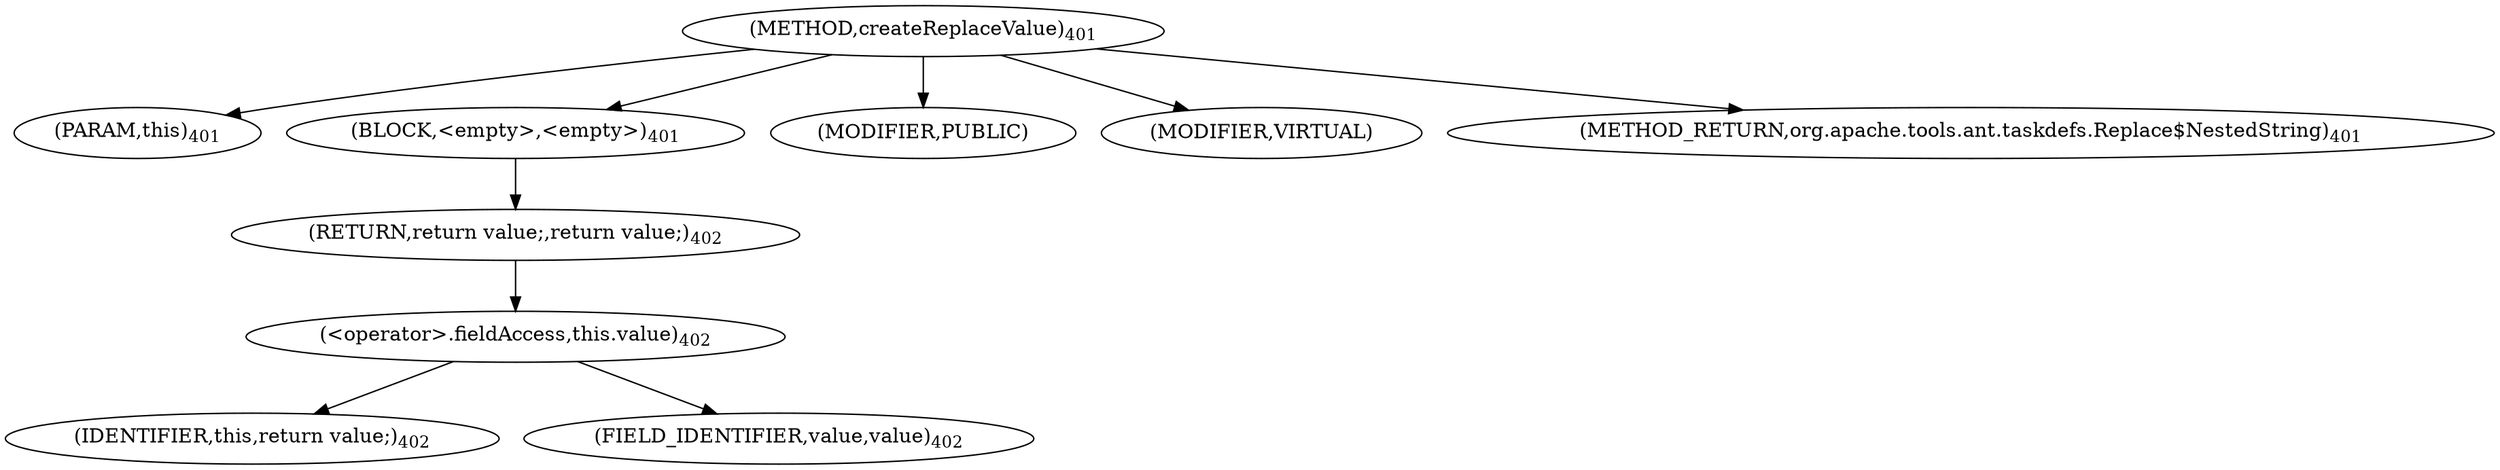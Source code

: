 digraph "createReplaceValue" {  
"1125" [label = <(METHOD,createReplaceValue)<SUB>401</SUB>> ]
"1126" [label = <(PARAM,this)<SUB>401</SUB>> ]
"1127" [label = <(BLOCK,&lt;empty&gt;,&lt;empty&gt;)<SUB>401</SUB>> ]
"1128" [label = <(RETURN,return value;,return value;)<SUB>402</SUB>> ]
"1129" [label = <(&lt;operator&gt;.fieldAccess,this.value)<SUB>402</SUB>> ]
"1130" [label = <(IDENTIFIER,this,return value;)<SUB>402</SUB>> ]
"1131" [label = <(FIELD_IDENTIFIER,value,value)<SUB>402</SUB>> ]
"1132" [label = <(MODIFIER,PUBLIC)> ]
"1133" [label = <(MODIFIER,VIRTUAL)> ]
"1134" [label = <(METHOD_RETURN,org.apache.tools.ant.taskdefs.Replace$NestedString)<SUB>401</SUB>> ]
  "1125" -> "1126" 
  "1125" -> "1127" 
  "1125" -> "1132" 
  "1125" -> "1133" 
  "1125" -> "1134" 
  "1127" -> "1128" 
  "1128" -> "1129" 
  "1129" -> "1130" 
  "1129" -> "1131" 
}
